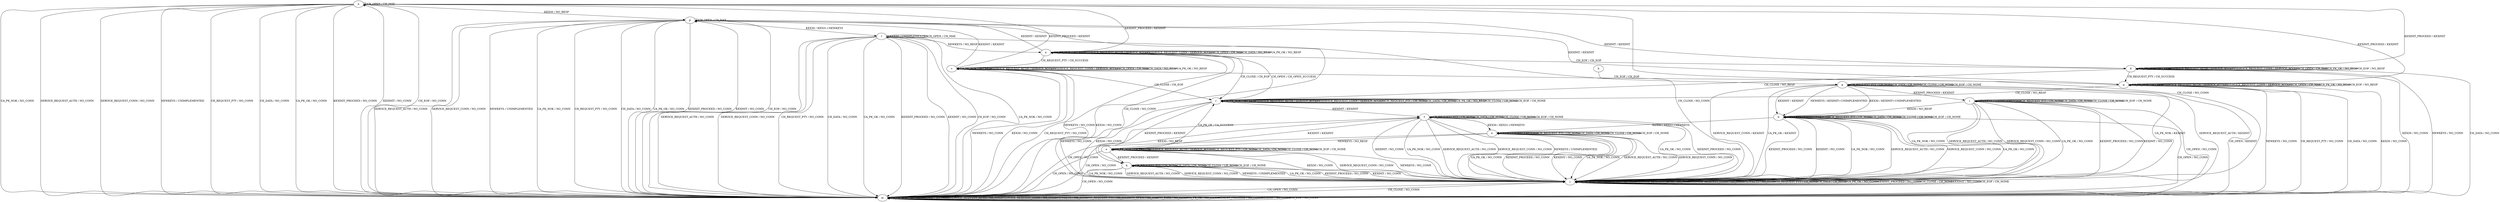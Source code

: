 digraph "" {
	graph ["Incoming time"=0.06351900100708008,
		"Outgoing time"=0.12312102317810059,
		Output="{'States': 18, 'Transitions': 222, 'Filename': '../results/ssh/DropBear-DropBear-msat-5.dot'}",
		Reference="{'States': 18, 'Transitions': 222, 'Filename': '../subjects/ssh/DropBear.dot'}",
		Solver=msat,
		Updated="{'States': 18, 'Transitions': 222, 'Filename': '../subjects/ssh/DropBear.dot'}",
		"f-measure"=1.0,
		precision=1.0,
		recall=1.0
	];
	a -> a	[key=0,
		label="CH_OPEN / CH_MAX"];
	a -> j	[key=0,
		label="CH_CLOSE / NO_CONN"];
	a -> m	[key=0,
		label="UA_PK_NOK / NO_CONN"];
	a -> m	[key=1,
		label="SERVICE_REQUEST_AUTH / NO_CONN"];
	a -> m	[key=2,
		label="SERVICE_REQUEST_CONN / NO_CONN"];
	a -> m	[key=3,
		label="NEWKEYS / UNIMPLEMENTED"];
	a -> m	[key=4,
		label="CH_REQUEST_PTY / NO_CONN"];
	a -> m	[key=5,
		label="CH_DATA / NO_CONN"];
	a -> m	[key=6,
		label="UA_PK_OK / NO_CONN"];
	a -> m	[key=7,
		label="KEXINIT_PROCEED / NO_CONN"];
	a -> m	[key=8,
		label="KEXINIT / NO_CONN"];
	a -> m	[key=9,
		label="CH_EOF / NO_CONN"];
	a -> p	[key=0,
		label="KEX30 / NO_RESP"];
	b -> b	[key=0,
		label="NEWKEYS / UNIMPLEMENTED"];
	b -> b	[key=1,
		label="CH_REQUEST_PTY / CH_NONE"];
	b -> b	[key=2,
		label="CH_DATA / CH_NONE"];
	b -> b	[key=3,
		label="CH_CLOSE / CH_NONE"];
	b -> b	[key=4,
		label="CH_EOF / CH_NONE"];
	b -> e	[key=0,
		label="KEX30 / KEX31+NEWKEYS"];
	b -> j	[key=0,
		label="UA_PK_NOK / NO_CONN"];
	b -> j	[key=1,
		label="SERVICE_REQUEST_AUTH / NO_CONN"];
	b -> j	[key=2,
		label="SERVICE_REQUEST_CONN / NO_CONN"];
	b -> j	[key=3,
		label="UA_PK_OK / NO_CONN"];
	b -> j	[key=4,
		label="KEXINIT_PROCEED / NO_CONN"];
	b -> j	[key=5,
		label="KEXINIT / NO_CONN"];
	b -> m	[key=0,
		label="CH_OPEN / NO_CONN"];
	c -> a	[key=0,
		label="KEXINIT_PROCEED / KEXINIT"];
	c -> c	[key=0,
		label="UA_PK_NOK / NO_RESP"];
	c -> c	[key=1,
		label="SERVICE_REQUEST_AUTH / SERVICE_ACCEPT"];
	c -> c	[key=2,
		label="SERVICE_REQUEST_CONN / SERVICE_ACCEPT"];
	c -> c	[key=3,
		label="CH_OPEN / CH_MAX"];
	c -> c	[key=4,
		label="CH_DATA / NO_RESP"];
	c -> c	[key=5,
		label="UA_PK_OK / NO_RESP"];
	c -> m	[key=0,
		label="KEX30 / NO_CONN"];
	c -> m	[key=1,
		label="NEWKEYS / NO_CONN"];
	c -> m	[key=2,
		label="CH_REQUEST_PTY / NO_CONN"];
	c -> p	[key=0,
		label="KEXINIT / KEXINIT"];
	c -> q	[key=0,
		label="CH_EOF / CH_EOF"];
	c -> r	[key=0,
		label="CH_CLOSE / CH_EOF"];
	d -> a	[key=0,
		label="KEXINIT_PROCEED / KEXINIT"];
	d -> d	[key=0,
		label="UA_PK_NOK / NO_RESP"];
	d -> d	[key=1,
		label="SERVICE_REQUEST_AUTH / SERVICE_ACCEPT"];
	d -> d	[key=2,
		label="SERVICE_REQUEST_CONN / SERVICE_ACCEPT"];
	d -> d	[key=3,
		label="CH_OPEN / CH_MAX"];
	d -> d	[key=4,
		label="UA_PK_OK / NO_RESP"];
	d -> d	[key=5,
		label="CH_EOF / NO_RESP"];
	d -> m	[key=0,
		label="KEX30 / NO_CONN"];
	d -> m	[key=1,
		label="NEWKEYS / NO_CONN"];
	d -> m	[key=2,
		label="CH_DATA / NO_CONN"];
	d -> p	[key=0,
		label="KEXINIT / KEXINIT"];
	d -> q	[key=0,
		label="CH_REQUEST_PTY / CH_SUCCESS"];
	d -> r	[key=0,
		label="CH_CLOSE / NO_RESP"];
	e -> e	[key=0,
		label="KEX30 / UNIMPLEMENTED"];
	e -> e	[key=1,
		label="CH_REQUEST_PTY / CH_NONE"];
	e -> e	[key=2,
		label="CH_DATA / CH_NONE"];
	e -> e	[key=3,
		label="CH_CLOSE / CH_NONE"];
	e -> e	[key=4,
		label="CH_EOF / CH_NONE"];
	e -> j	[key=0,
		label="UA_PK_NOK / NO_CONN"];
	e -> j	[key=1,
		label="SERVICE_REQUEST_AUTH / NO_CONN"];
	e -> j	[key=2,
		label="SERVICE_REQUEST_CONN / NO_CONN"];
	e -> j	[key=3,
		label="UA_PK_OK / NO_CONN"];
	e -> j	[key=4,
		label="KEXINIT_PROCEED / NO_CONN"];
	e -> j	[key=5,
		label="KEXINIT / NO_CONN"];
	e -> m	[key=0,
		label="CH_OPEN / NO_CONN"];
	e -> o	[key=0,
		label="NEWKEYS / NO_RESP"];
	f -> e	[key=0,
		label="KEX30 / KEX31+NEWKEYS"];
	f -> f	[key=0,
		label="CH_REQUEST_PTY / CH_NONE"];
	f -> f	[key=1,
		label="CH_DATA / CH_NONE"];
	f -> f	[key=2,
		label="CH_CLOSE / CH_NONE"];
	f -> f	[key=3,
		label="CH_EOF / CH_NONE"];
	f -> j	[key=0,
		label="UA_PK_NOK / NO_CONN"];
	f -> j	[key=1,
		label="SERVICE_REQUEST_AUTH / NO_CONN"];
	f -> j	[key=2,
		label="SERVICE_REQUEST_CONN / NO_CONN"];
	f -> j	[key=3,
		label="NEWKEYS / UNIMPLEMENTED"];
	f -> j	[key=4,
		label="UA_PK_OK / NO_CONN"];
	f -> j	[key=5,
		label="KEXINIT_PROCEED / NO_CONN"];
	f -> j	[key=6,
		label="KEXINIT / NO_CONN"];
	f -> m	[key=0,
		label="CH_OPEN / NO_CONN"];
	g -> b	[key=0,
		label="KEX30 / KEXINIT+UNIMPLEMENTED"];
	g -> b	[key=1,
		label="NEWKEYS / KEXINIT+UNIMPLEMENTED"];
	g -> b	[key=2,
		label="KEXINIT / KEXINIT"];
	g -> g	[key=0,
		label="CH_REQUEST_PTY / CH_NONE"];
	g -> g	[key=1,
		label="CH_DATA / CH_NONE"];
	g -> g	[key=2,
		label="CH_CLOSE / CH_NONE"];
	g -> g	[key=3,
		label="CH_EOF / CH_NONE"];
	g -> i	[key=0,
		label="KEXINIT_PROCEED / KEXINIT"];
	g -> j	[key=0,
		label="UA_PK_NOK / KEXINIT"];
	g -> j	[key=1,
		label="SERVICE_REQUEST_AUTH / KEXINIT"];
	g -> j	[key=2,
		label="SERVICE_REQUEST_CONN / KEXINIT"];
	g -> j	[key=3,
		label="UA_PK_OK / KEXINIT"];
	g -> m	[key=0,
		label="CH_OPEN / KEXINIT"];
	h -> g	[key=0];
	i -> b	[key=0,
		label="KEX30 / NO_RESP"];
	i -> i	[key=0,
		label="NEWKEYS / UNIMPLEMENTED"];
	i -> i	[key=1,
		label="CH_REQUEST_PTY / CH_NONE"];
	i -> i	[key=2,
		label="CH_DATA / CH_NONE"];
	i -> i	[key=3,
		label="CH_CLOSE / CH_NONE"];
	i -> i	[key=4,
		label="CH_EOF / CH_NONE"];
	i -> j	[key=0,
		label="UA_PK_NOK / NO_CONN"];
	i -> j	[key=1,
		label="SERVICE_REQUEST_AUTH / NO_CONN"];
	i -> j	[key=2,
		label="SERVICE_REQUEST_CONN / NO_CONN"];
	i -> j	[key=3,
		label="UA_PK_OK / NO_CONN"];
	i -> j	[key=4,
		label="KEXINIT_PROCEED / NO_CONN"];
	i -> j	[key=5,
		label="KEXINIT / NO_CONN"];
	i -> m	[key=0,
		label="CH_OPEN / NO_CONN"];
	j -> j	[key=0,
		label="UA_PK_NOK / NO_CONN"];
	j -> j	[key=1,
		label="KEX30 / NO_CONN"];
	j -> j	[key=2,
		label="SERVICE_REQUEST_AUTH / NO_CONN"];
	j -> j	[key=3,
		label="SERVICE_REQUEST_CONN / NO_CONN"];
	j -> j	[key=4,
		label="NEWKEYS / NO_CONN"];
	j -> j	[key=5,
		label="CH_REQUEST_PTY / CH_NONE"];
	j -> j	[key=6,
		label="CH_DATA / CH_NONE"];
	j -> j	[key=7,
		label="UA_PK_OK / NO_CONN"];
	j -> j	[key=8,
		label="KEXINIT_PROCEED / NO_CONN"];
	j -> j	[key=9,
		label="CH_CLOSE / CH_NONE"];
	j -> j	[key=10,
		label="KEXINIT / NO_CONN"];
	j -> j	[key=11,
		label="CH_EOF / CH_NONE"];
	j -> m	[key=0,
		label="CH_OPEN / NO_CONN"];
	k -> f	[key=0,
		label="KEX30 / NO_RESP"];
	k -> j	[key=0,
		label="UA_PK_NOK / NO_CONN"];
	k -> j	[key=1,
		label="SERVICE_REQUEST_AUTH / NO_CONN"];
	k -> j	[key=2,
		label="SERVICE_REQUEST_CONN / NO_CONN"];
	k -> j	[key=3,
		label="NEWKEYS / UNIMPLEMENTED"];
	k -> j	[key=4,
		label="UA_PK_OK / NO_CONN"];
	k -> j	[key=5,
		label="KEXINIT_PROCEED / NO_CONN"];
	k -> j	[key=6,
		label="KEXINIT / NO_CONN"];
	k -> k	[key=0,
		label="CH_REQUEST_PTY / CH_NONE"];
	k -> k	[key=1,
		label="CH_DATA / CH_NONE"];
	k -> k	[key=2,
		label="CH_CLOSE / CH_NONE"];
	k -> k	[key=3,
		label="CH_EOF / CH_NONE"];
	k -> m	[key=0,
		label="CH_OPEN / NO_CONN"];
	l -> j	[key=0,
		label="CH_CLOSE / NO_CONN"];
	l -> l	[key=0,
		label="KEX30 / UNIMPLEMENTED"];
	l -> l	[key=1,
		label="CH_OPEN / CH_MAX"];
	l -> m	[key=0,
		label="UA_PK_NOK / NO_CONN"];
	l -> m	[key=1,
		label="SERVICE_REQUEST_AUTH / NO_CONN"];
	l -> m	[key=2,
		label="SERVICE_REQUEST_CONN / NO_CONN"];
	l -> m	[key=3,
		label="CH_REQUEST_PTY / NO_CONN"];
	l -> m	[key=4,
		label="CH_DATA / NO_CONN"];
	l -> m	[key=5,
		label="UA_PK_OK / NO_CONN"];
	l -> m	[key=6,
		label="KEXINIT_PROCEED / NO_CONN"];
	l -> m	[key=7,
		label="KEXINIT / NO_CONN"];
	l -> m	[key=8,
		label="CH_EOF / NO_CONN"];
	l -> n	[key=0,
		label="NEWKEYS / NO_RESP"];
	m -> j	[key=0,
		label="CH_CLOSE / NO_CONN"];
	m -> m	[key=0,
		label="UA_PK_NOK / NO_CONN"];
	m -> m	[key=1,
		label="KEX30 / NO_CONN"];
	m -> m	[key=2,
		label="SERVICE_REQUEST_AUTH / NO_CONN"];
	m -> m	[key=3,
		label="SERVICE_REQUEST_CONN / NO_CONN"];
	m -> m	[key=4,
		label="NEWKEYS / NO_CONN"];
	m -> m	[key=5,
		label="CH_REQUEST_PTY / NO_CONN"];
	m -> m	[key=6,
		label="CH_OPEN / CH_MAX"];
	m -> m	[key=7,
		label="CH_DATA / NO_CONN"];
	m -> m	[key=8,
		label="UA_PK_OK / NO_CONN"];
	m -> m	[key=9,
		label="KEXINIT_PROCEED / NO_CONN"];
	m -> m	[key=10,
		label="KEXINIT / NO_CONN"];
	m -> m	[key=11,
		label="CH_EOF / NO_CONN"];
	n -> a	[key=0,
		label="KEXINIT_PROCEED / KEXINIT"];
	n -> c	[key=0,
		label="CH_REQUEST_PTY / CH_SUCCESS"];
	n -> d	[key=0,
		label="CH_EOF / CH_EOF"];
	n -> m	[key=0,
		label="KEX30 / NO_CONN"];
	n -> m	[key=1,
		label="NEWKEYS / NO_CONN"];
	n -> n	[key=0,
		label="UA_PK_NOK / NO_RESP"];
	n -> n	[key=1,
		label="SERVICE_REQUEST_AUTH / SERVICE_ACCEPT"];
	n -> n	[key=2,
		label="SERVICE_REQUEST_CONN / SERVICE_ACCEPT"];
	n -> n	[key=3,
		label="CH_OPEN / CH_MAX"];
	n -> n	[key=4,
		label="CH_DATA / NO_RESP"];
	n -> n	[key=5,
		label="UA_PK_OK / NO_RESP"];
	n -> p	[key=0,
		label="KEXINIT / KEXINIT"];
	n -> r	[key=0,
		label="CH_CLOSE / CH_EOF"];
	o -> f	[key=0,
		label="KEXINIT / KEXINIT"];
	o -> j	[key=0,
		label="KEX30 / NO_CONN"];
	o -> j	[key=1,
		label="SERVICE_REQUEST_CONN / NO_CONN"];
	o -> j	[key=2,
		label="NEWKEYS / NO_CONN"];
	o -> k	[key=0,
		label="KEXINIT_PROCEED / KEXINIT"];
	o -> m	[key=0,
		label="CH_OPEN / NO_CONN"];
	o -> o	[key=0,
		label="UA_PK_NOK / UA_FAILURE"];
	o -> o	[key=1,
		label="SERVICE_REQUEST_AUTH / SERVICE_ACCEPT"];
	o -> o	[key=2,
		label="CH_REQUEST_PTY / CH_NONE"];
	o -> o	[key=3,
		label="CH_DATA / CH_NONE"];
	o -> o	[key=4,
		label="CH_CLOSE / CH_NONE"];
	o -> o	[key=5,
		label="CH_EOF / CH_NONE"];
	o -> r	[key=0,
		label="UA_PK_OK / UA_SUCCESS"];
	p -> j	[key=0,
		label="CH_CLOSE / NO_CONN"];
	p -> l	[key=0,
		label="KEX30 / KEX31+NEWKEYS"];
	p -> m	[key=0,
		label="UA_PK_NOK / NO_CONN"];
	p -> m	[key=1,
		label="SERVICE_REQUEST_AUTH / NO_CONN"];
	p -> m	[key=2,
		label="SERVICE_REQUEST_CONN / NO_CONN"];
	p -> m	[key=3,
		label="NEWKEYS / UNIMPLEMENTED"];
	p -> m	[key=4,
		label="CH_REQUEST_PTY / NO_CONN"];
	p -> m	[key=5,
		label="CH_DATA / NO_CONN"];
	p -> m	[key=6,
		label="UA_PK_OK / NO_CONN"];
	p -> m	[key=7,
		label="KEXINIT_PROCEED / NO_CONN"];
	p -> m	[key=8,
		label="KEXINIT / NO_CONN"];
	p -> m	[key=9,
		label="CH_EOF / NO_CONN"];
	p -> p	[key=0,
		label="CH_OPEN / CH_MAX"];
	q -> a	[key=0,
		label="KEXINIT_PROCEED / KEXINIT"];
	q -> m	[key=0,
		label="KEX30 / NO_CONN"];
	q -> m	[key=1,
		label="NEWKEYS / NO_CONN"];
	q -> m	[key=2,
		label="CH_REQUEST_PTY / NO_CONN"];
	q -> m	[key=3,
		label="CH_DATA / NO_CONN"];
	q -> p	[key=0,
		label="KEXINIT / KEXINIT"];
	q -> q	[key=0,
		label="UA_PK_NOK / NO_RESP"];
	q -> q	[key=1,
		label="SERVICE_REQUEST_AUTH / SERVICE_ACCEPT"];
	q -> q	[key=2,
		label="SERVICE_REQUEST_CONN / SERVICE_ACCEPT"];
	q -> q	[key=3,
		label="CH_OPEN / CH_MAX"];
	q -> q	[key=4,
		label="UA_PK_OK / NO_RESP"];
	q -> q	[key=5,
		label="CH_EOF / NO_RESP"];
	q -> r	[key=0,
		label="CH_CLOSE / NO_RESP"];
	r -> f	[key=0,
		label="KEXINIT / KEXINIT"];
	r -> j	[key=0,
		label="KEX30 / NO_CONN"];
	r -> j	[key=1,
		label="NEWKEYS / NO_CONN"];
	r -> k	[key=0,
		label="KEXINIT_PROCEED / KEXINIT"];
	r -> n	[key=0,
		label="CH_OPEN / CH_OPEN_SUCCESS"];
	r -> r	[key=0,
		label="UA_PK_NOK / NO_RESP"];
	r -> r	[key=1,
		label="SERVICE_REQUEST_AUTH / SERVICE_ACCEPT"];
	r -> r	[key=2,
		label="SERVICE_REQUEST_CONN / SERVICE_ACCEPT"];
	r -> r	[key=3,
		label="CH_REQUEST_PTY / CH_NONE"];
	r -> r	[key=4,
		label="CH_DATA / CH_NONE"];
	r -> r	[key=5,
		label="UA_PK_OK / NO_RESP"];
	r -> r	[key=6,
		label="CH_CLOSE / CH_NONE"];
	r -> r	[key=7,
		label="CH_EOF / CH_NONE"];
}
